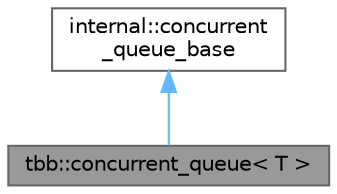 digraph "tbb::concurrent_queue&lt; T &gt;"
{
 // LATEX_PDF_SIZE
  bgcolor="transparent";
  edge [fontname=Helvetica,fontsize=10,labelfontname=Helvetica,labelfontsize=10];
  node [fontname=Helvetica,fontsize=10,shape=box,height=0.2,width=0.4];
  Node1 [id="Node000001",label="tbb::concurrent_queue\< T \>",height=0.2,width=0.4,color="gray40", fillcolor="grey60", style="filled", fontcolor="black",tooltip="A high-performance thread-safe queue."];
  Node2 -> Node1 [id="edge1_Node000001_Node000002",dir="back",color="steelblue1",style="solid",tooltip=" "];
  Node2 [id="Node000002",label="internal::concurrent\l_queue_base",height=0.2,width=0.4,color="gray40", fillcolor="white", style="filled",tooltip=" "];
}
